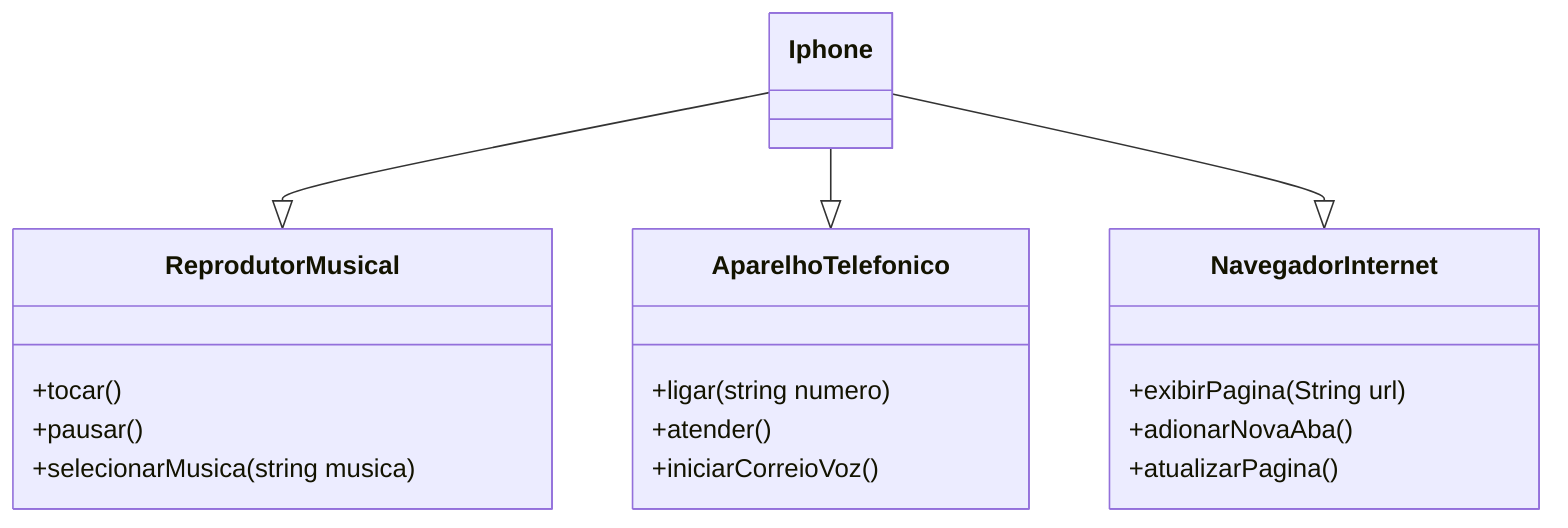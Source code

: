 classDiagram
Iphone --|> ReprodutorMusical
Iphone --|> AparelhoTelefonico
Iphone --|> NavegadorInternet
class ReprodutorMusical{ 
    +tocar()
    +pausar()
    +selecionarMusica(string musica)
}
class AparelhoTelefonico{
    +ligar(string numero)
    +atender()
    +iniciarCorreioVoz()

}
class NavegadorInternet{
    +exibirPagina(String url)
    +adionarNovaAba()
    +atualizarPagina()
}